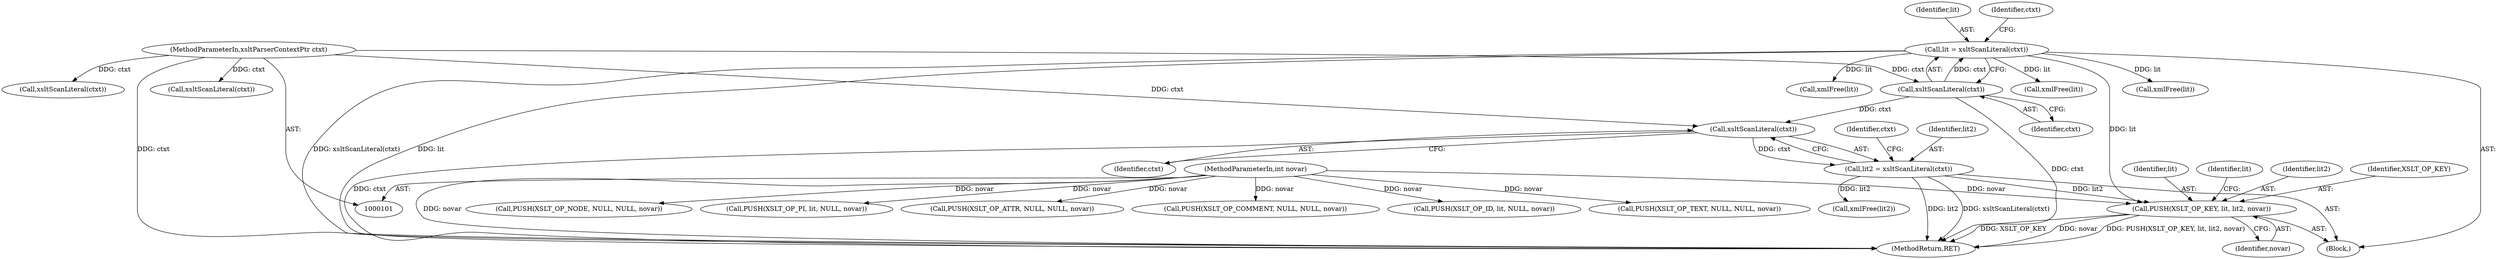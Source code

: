 digraph "0_Chrome_96dbafe288dbe2f0cc45fa3c39daf6d0c37acbab_24@pointer" {
"1000305" [label="(Call,PUSH(XSLT_OP_KEY, lit, lit2, novar))"];
"1000230" [label="(Call,lit = xsltScanLiteral(ctxt))"];
"1000232" [label="(Call,xsltScanLiteral(ctxt))"];
"1000102" [label="(MethodParameterIn,xsltParserContextPtr ctxt)"];
"1000266" [label="(Call,lit2 = xsltScanLiteral(ctxt))"];
"1000268" [label="(Call,xsltScanLiteral(ctxt))"];
"1000105" [label="(MethodParameterIn,int novar)"];
"1000468" [label="(Call,PUSH(XSLT_OP_ATTR, NULL, NULL, novar))"];
"1000431" [label="(Call,PUSH(XSLT_OP_COMMENT, NULL, NULL, novar))"];
"1000294" [label="(Call,xmlFree(lit))"];
"1000105" [label="(MethodParameterIn,int novar)"];
"1000102" [label="(MethodParameterIn,xsltParserContextPtr ctxt)"];
"1000230" [label="(Call,lit = xsltScanLiteral(ctxt))"];
"1000231" [label="(Identifier,lit)"];
"1000510" [label="(MethodReturn,RET)"];
"1000194" [label="(Call,PUSH(XSLT_OP_ID, lit, NULL, novar))"];
"1000399" [label="(Call,PUSH(XSLT_OP_TEXT, NULL, NULL, novar))"];
"1000236" [label="(Identifier,ctxt)"];
"1000475" [label="(Call,PUSH(XSLT_OP_NODE, NULL, NULL, novar))"];
"1000296" [label="(Call,xmlFree(lit2))"];
"1000272" [label="(Identifier,ctxt)"];
"1000233" [label="(Identifier,ctxt)"];
"1000232" [label="(Call,xsltScanLiteral(ctxt))"];
"1000269" [label="(Identifier,ctxt)"];
"1000268" [label="(Call,xsltScanLiteral(ctxt))"];
"1000309" [label="(Identifier,novar)"];
"1000307" [label="(Identifier,lit)"];
"1000161" [label="(Call,xsltScanLiteral(ctxt))"];
"1000305" [label="(Call,PUSH(XSLT_OP_KEY, lit, lit2, novar))"];
"1000364" [label="(Call,PUSH(XSLT_OP_PI, lit, NULL, novar))"];
"1000256" [label="(Call,xmlFree(lit))"];
"1000211" [label="(Block,)"];
"1000311" [label="(Identifier,lit)"];
"1000308" [label="(Identifier,lit2)"];
"1000280" [label="(Call,xmlFree(lit))"];
"1000333" [label="(Call,xsltScanLiteral(ctxt))"];
"1000267" [label="(Identifier,lit2)"];
"1000306" [label="(Identifier,XSLT_OP_KEY)"];
"1000266" [label="(Call,lit2 = xsltScanLiteral(ctxt))"];
"1000305" -> "1000211"  [label="AST: "];
"1000305" -> "1000309"  [label="CFG: "];
"1000306" -> "1000305"  [label="AST: "];
"1000307" -> "1000305"  [label="AST: "];
"1000308" -> "1000305"  [label="AST: "];
"1000309" -> "1000305"  [label="AST: "];
"1000311" -> "1000305"  [label="CFG: "];
"1000305" -> "1000510"  [label="DDG: novar"];
"1000305" -> "1000510"  [label="DDG: PUSH(XSLT_OP_KEY, lit, lit2, novar)"];
"1000305" -> "1000510"  [label="DDG: XSLT_OP_KEY"];
"1000230" -> "1000305"  [label="DDG: lit"];
"1000266" -> "1000305"  [label="DDG: lit2"];
"1000105" -> "1000305"  [label="DDG: novar"];
"1000230" -> "1000211"  [label="AST: "];
"1000230" -> "1000232"  [label="CFG: "];
"1000231" -> "1000230"  [label="AST: "];
"1000232" -> "1000230"  [label="AST: "];
"1000236" -> "1000230"  [label="CFG: "];
"1000230" -> "1000510"  [label="DDG: lit"];
"1000230" -> "1000510"  [label="DDG: xsltScanLiteral(ctxt)"];
"1000232" -> "1000230"  [label="DDG: ctxt"];
"1000230" -> "1000256"  [label="DDG: lit"];
"1000230" -> "1000280"  [label="DDG: lit"];
"1000230" -> "1000294"  [label="DDG: lit"];
"1000232" -> "1000233"  [label="CFG: "];
"1000233" -> "1000232"  [label="AST: "];
"1000232" -> "1000510"  [label="DDG: ctxt"];
"1000102" -> "1000232"  [label="DDG: ctxt"];
"1000232" -> "1000268"  [label="DDG: ctxt"];
"1000102" -> "1000101"  [label="AST: "];
"1000102" -> "1000510"  [label="DDG: ctxt"];
"1000102" -> "1000161"  [label="DDG: ctxt"];
"1000102" -> "1000268"  [label="DDG: ctxt"];
"1000102" -> "1000333"  [label="DDG: ctxt"];
"1000266" -> "1000211"  [label="AST: "];
"1000266" -> "1000268"  [label="CFG: "];
"1000267" -> "1000266"  [label="AST: "];
"1000268" -> "1000266"  [label="AST: "];
"1000272" -> "1000266"  [label="CFG: "];
"1000266" -> "1000510"  [label="DDG: lit2"];
"1000266" -> "1000510"  [label="DDG: xsltScanLiteral(ctxt)"];
"1000268" -> "1000266"  [label="DDG: ctxt"];
"1000266" -> "1000296"  [label="DDG: lit2"];
"1000268" -> "1000269"  [label="CFG: "];
"1000269" -> "1000268"  [label="AST: "];
"1000268" -> "1000510"  [label="DDG: ctxt"];
"1000105" -> "1000101"  [label="AST: "];
"1000105" -> "1000510"  [label="DDG: novar"];
"1000105" -> "1000194"  [label="DDG: novar"];
"1000105" -> "1000364"  [label="DDG: novar"];
"1000105" -> "1000399"  [label="DDG: novar"];
"1000105" -> "1000431"  [label="DDG: novar"];
"1000105" -> "1000468"  [label="DDG: novar"];
"1000105" -> "1000475"  [label="DDG: novar"];
}
